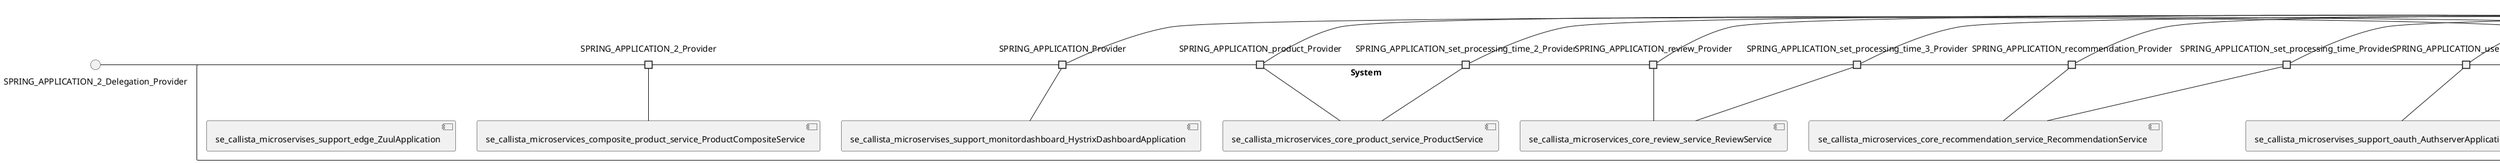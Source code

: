 @startuml
skinparam fixCircleLabelOverlapping true
skinparam componentStyle uml2
() SPRING_APPLICATION_2_Delegation_Provider
() SPRING_APPLICATION_Delegation_Provider
() SPRING_APPLICATION_product_Delegation_Provider
() SPRING_APPLICATION_recommendation_Delegation_Provider
() SPRING_APPLICATION_review_Delegation_Provider
() SPRING_APPLICATION_set_processing_time_2_Delegation_Provider
() SPRING_APPLICATION_set_processing_time_3_Delegation_Provider
() SPRING_APPLICATION_set_processing_time_Delegation_Provider
() SPRING_APPLICATION_user_Delegation_Provider
rectangle System {
[se_callista_microservices_composite_product_service_ProductCompositeService] [[callistaenterprise-blog-microservices.repository#_UuGqAuWWEe6IY76kmJOxxA]]
[se_callista_microservices_core_product_service_ProductService] [[callistaenterprise-blog-microservices.repository#_UuGqAuWWEe6IY76kmJOxxA]]
[se_callista_microservices_core_recommendation_service_RecommendationService] [[callistaenterprise-blog-microservices.repository#_UuGqAuWWEe6IY76kmJOxxA]]
[se_callista_microservices_core_review_service_ReviewService] [[callistaenterprise-blog-microservices.repository#_UuGqAuWWEe6IY76kmJOxxA]]
[se_callista_microservises_support_edge_ZuulApplication] [[callistaenterprise-blog-microservices.repository#_UuGqAuWWEe6IY76kmJOxxA]]
[se_callista_microservises_support_monitordashboard_HystrixDashboardApplication] [[callistaenterprise-blog-microservices.repository#_UuGqAuWWEe6IY76kmJOxxA]]
[se_callista_microservises_support_oauth_AuthserverApplication] [[callistaenterprise-blog-microservices.repository#_UuGqAuWWEe6IY76kmJOxxA]]
port SPRING_APPLICATION_2_Provider
SPRING_APPLICATION_2_Delegation_Provider - SPRING_APPLICATION_2_Provider
SPRING_APPLICATION_2_Provider - [se_callista_microservices_composite_product_service_ProductCompositeService]
port SPRING_APPLICATION_Provider
SPRING_APPLICATION_Delegation_Provider - SPRING_APPLICATION_Provider
SPRING_APPLICATION_Provider - [se_callista_microservises_support_monitordashboard_HystrixDashboardApplication]
port SPRING_APPLICATION_product_Provider
SPRING_APPLICATION_product_Delegation_Provider - SPRING_APPLICATION_product_Provider
SPRING_APPLICATION_product_Provider - [se_callista_microservices_core_product_service_ProductService]
port SPRING_APPLICATION_recommendation_Provider
SPRING_APPLICATION_recommendation_Delegation_Provider - SPRING_APPLICATION_recommendation_Provider
SPRING_APPLICATION_recommendation_Provider - [se_callista_microservices_core_recommendation_service_RecommendationService]
port SPRING_APPLICATION_review_Provider
SPRING_APPLICATION_review_Delegation_Provider - SPRING_APPLICATION_review_Provider
SPRING_APPLICATION_review_Provider - [se_callista_microservices_core_review_service_ReviewService]
port SPRING_APPLICATION_set_processing_time_2_Provider
SPRING_APPLICATION_set_processing_time_2_Delegation_Provider - SPRING_APPLICATION_set_processing_time_2_Provider
SPRING_APPLICATION_set_processing_time_2_Provider - [se_callista_microservices_core_product_service_ProductService]
port SPRING_APPLICATION_set_processing_time_3_Provider
SPRING_APPLICATION_set_processing_time_3_Delegation_Provider - SPRING_APPLICATION_set_processing_time_3_Provider
SPRING_APPLICATION_set_processing_time_3_Provider - [se_callista_microservices_core_review_service_ReviewService]
port SPRING_APPLICATION_set_processing_time_Provider
SPRING_APPLICATION_set_processing_time_Delegation_Provider - SPRING_APPLICATION_set_processing_time_Provider
SPRING_APPLICATION_set_processing_time_Provider - [se_callista_microservices_core_recommendation_service_RecommendationService]
port SPRING_APPLICATION_user_Provider
SPRING_APPLICATION_user_Delegation_Provider - SPRING_APPLICATION_user_Provider
SPRING_APPLICATION_user_Provider - [se_callista_microservises_support_oauth_AuthserverApplication]
}

@enduml
